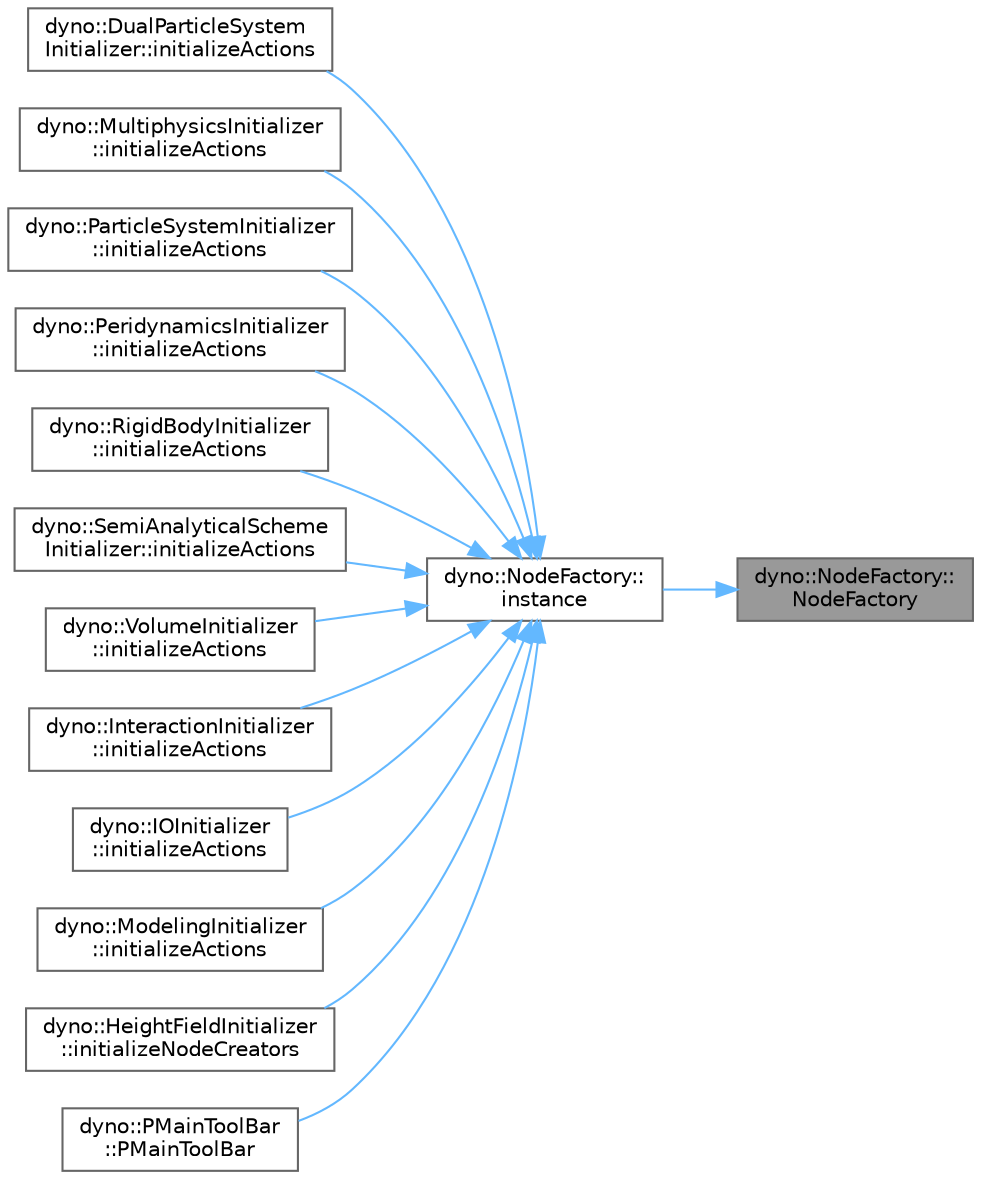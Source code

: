 digraph "dyno::NodeFactory::NodeFactory"
{
 // LATEX_PDF_SIZE
  bgcolor="transparent";
  edge [fontname=Helvetica,fontsize=10,labelfontname=Helvetica,labelfontsize=10];
  node [fontname=Helvetica,fontsize=10,shape=box,height=0.2,width=0.4];
  rankdir="RL";
  Node1 [id="Node000001",label="dyno::NodeFactory::\lNodeFactory",height=0.2,width=0.4,color="gray40", fillcolor="grey60", style="filled", fontcolor="black",tooltip=" "];
  Node1 -> Node2 [id="edge1_Node000001_Node000002",dir="back",color="steelblue1",style="solid",tooltip=" "];
  Node2 [id="Node000002",label="dyno::NodeFactory::\linstance",height=0.2,width=0.4,color="grey40", fillcolor="white", style="filled",URL="$classdyno_1_1_node_factory.html#a2af35245b77faa975d112f3cab41fd29",tooltip=" "];
  Node2 -> Node3 [id="edge2_Node000002_Node000003",dir="back",color="steelblue1",style="solid",tooltip=" "];
  Node3 [id="Node000003",label="dyno::DualParticleSystem\lInitializer::initializeActions",height=0.2,width=0.4,color="grey40", fillcolor="white", style="filled",URL="$classdyno_1_1_dual_particle_system_initializer.html#a35feca5d459c88487cfb405750c2b905",tooltip=" "];
  Node2 -> Node4 [id="edge3_Node000002_Node000004",dir="back",color="steelblue1",style="solid",tooltip=" "];
  Node4 [id="Node000004",label="dyno::MultiphysicsInitializer\l::initializeActions",height=0.2,width=0.4,color="grey40", fillcolor="white", style="filled",URL="$classdyno_1_1_multiphysics_initializer.html#a09b9d9b90cbad22fcc768c04feb66dbc",tooltip=" "];
  Node2 -> Node5 [id="edge4_Node000002_Node000005",dir="back",color="steelblue1",style="solid",tooltip=" "];
  Node5 [id="Node000005",label="dyno::ParticleSystemInitializer\l::initializeActions",height=0.2,width=0.4,color="grey40", fillcolor="white", style="filled",URL="$classdyno_1_1_particle_system_initializer.html#a61ba2631d54a946644720d0b8dfdaaf0",tooltip=" "];
  Node2 -> Node6 [id="edge5_Node000002_Node000006",dir="back",color="steelblue1",style="solid",tooltip=" "];
  Node6 [id="Node000006",label="dyno::PeridynamicsInitializer\l::initializeActions",height=0.2,width=0.4,color="grey40", fillcolor="white", style="filled",URL="$classdyno_1_1_peridynamics_initializer.html#a8e0998b9e43aa8f4ed66a24696eb2bb7",tooltip=" "];
  Node2 -> Node7 [id="edge6_Node000002_Node000007",dir="back",color="steelblue1",style="solid",tooltip=" "];
  Node7 [id="Node000007",label="dyno::RigidBodyInitializer\l::initializeActions",height=0.2,width=0.4,color="grey40", fillcolor="white", style="filled",URL="$classdyno_1_1_rigid_body_initializer.html#aadd3fb234be39d6074e633d0a41cccd8",tooltip=" "];
  Node2 -> Node8 [id="edge7_Node000002_Node000008",dir="back",color="steelblue1",style="solid",tooltip=" "];
  Node8 [id="Node000008",label="dyno::SemiAnalyticalScheme\lInitializer::initializeActions",height=0.2,width=0.4,color="grey40", fillcolor="white", style="filled",URL="$classdyno_1_1_semi_analytical_scheme_initializer.html#a206aff3a3434a6b9030bacedbc871f3d",tooltip=" "];
  Node2 -> Node9 [id="edge8_Node000002_Node000009",dir="back",color="steelblue1",style="solid",tooltip=" "];
  Node9 [id="Node000009",label="dyno::VolumeInitializer\l::initializeActions",height=0.2,width=0.4,color="grey40", fillcolor="white", style="filled",URL="$classdyno_1_1_volume_initializer.html#a1be20d88b1d2bcf81630016a83203a9e",tooltip=" "];
  Node2 -> Node10 [id="edge9_Node000002_Node000010",dir="back",color="steelblue1",style="solid",tooltip=" "];
  Node10 [id="Node000010",label="dyno::InteractionInitializer\l::initializeActions",height=0.2,width=0.4,color="grey40", fillcolor="white", style="filled",URL="$classdyno_1_1_interaction_initializer.html#a9c99e1e1004042605e3f257d0fad5836",tooltip=" "];
  Node2 -> Node11 [id="edge10_Node000002_Node000011",dir="back",color="steelblue1",style="solid",tooltip=" "];
  Node11 [id="Node000011",label="dyno::IOInitializer\l::initializeActions",height=0.2,width=0.4,color="grey40", fillcolor="white", style="filled",URL="$classdyno_1_1_i_o_initializer.html#a5309622db61bc31c6300caf863e1a089",tooltip=" "];
  Node2 -> Node12 [id="edge11_Node000002_Node000012",dir="back",color="steelblue1",style="solid",tooltip=" "];
  Node12 [id="Node000012",label="dyno::ModelingInitializer\l::initializeActions",height=0.2,width=0.4,color="grey40", fillcolor="white", style="filled",URL="$classdyno_1_1_modeling_initializer.html#af08aa6fa71697fb7b0100bbd55908e42",tooltip=" "];
  Node2 -> Node13 [id="edge12_Node000002_Node000013",dir="back",color="steelblue1",style="solid",tooltip=" "];
  Node13 [id="Node000013",label="dyno::HeightFieldInitializer\l::initializeNodeCreators",height=0.2,width=0.4,color="grey40", fillcolor="white", style="filled",URL="$classdyno_1_1_height_field_initializer.html#a32ff4a25465dd24c2293ae16922f0353",tooltip=" "];
  Node2 -> Node14 [id="edge13_Node000002_Node000014",dir="back",color="steelblue1",style="solid",tooltip=" "];
  Node14 [id="Node000014",label="dyno::PMainToolBar\l::PMainToolBar",height=0.2,width=0.4,color="grey40", fillcolor="white", style="filled",URL="$classdyno_1_1_p_main_tool_bar.html#adee3023c68d27dd51b618ce77de2e169",tooltip=" "];
}
